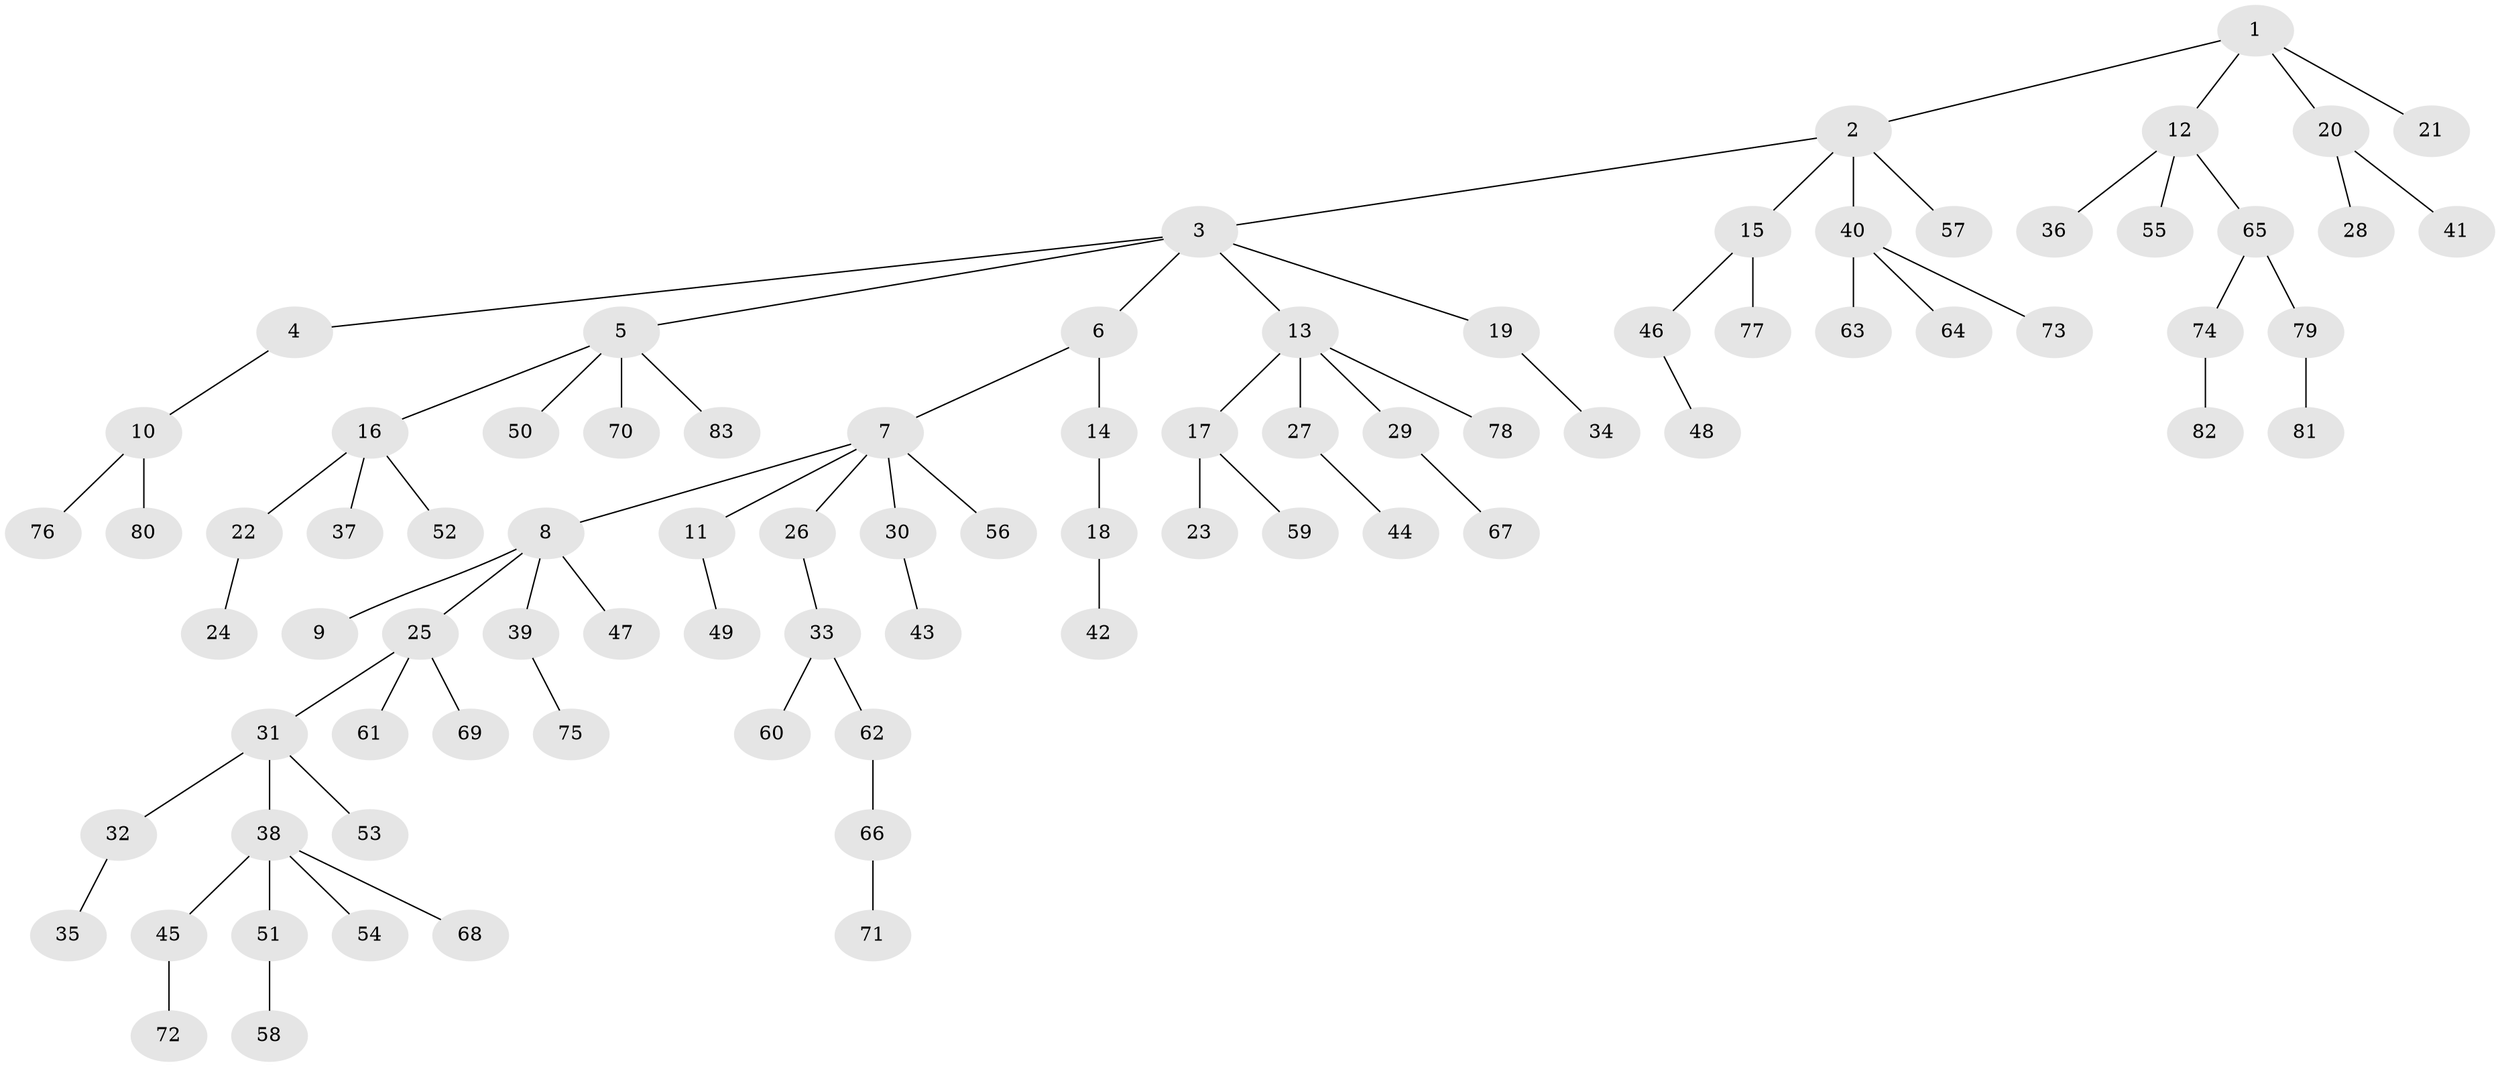// coarse degree distribution, {6: 0.02, 2: 0.16, 3: 0.16, 1: 0.54, 4: 0.1, 5: 0.02}
// Generated by graph-tools (version 1.1) at 2025/37/03/04/25 23:37:19]
// undirected, 83 vertices, 82 edges
graph export_dot {
  node [color=gray90,style=filled];
  1;
  2;
  3;
  4;
  5;
  6;
  7;
  8;
  9;
  10;
  11;
  12;
  13;
  14;
  15;
  16;
  17;
  18;
  19;
  20;
  21;
  22;
  23;
  24;
  25;
  26;
  27;
  28;
  29;
  30;
  31;
  32;
  33;
  34;
  35;
  36;
  37;
  38;
  39;
  40;
  41;
  42;
  43;
  44;
  45;
  46;
  47;
  48;
  49;
  50;
  51;
  52;
  53;
  54;
  55;
  56;
  57;
  58;
  59;
  60;
  61;
  62;
  63;
  64;
  65;
  66;
  67;
  68;
  69;
  70;
  71;
  72;
  73;
  74;
  75;
  76;
  77;
  78;
  79;
  80;
  81;
  82;
  83;
  1 -- 2;
  1 -- 12;
  1 -- 20;
  1 -- 21;
  2 -- 3;
  2 -- 15;
  2 -- 40;
  2 -- 57;
  3 -- 4;
  3 -- 5;
  3 -- 6;
  3 -- 13;
  3 -- 19;
  4 -- 10;
  5 -- 16;
  5 -- 50;
  5 -- 70;
  5 -- 83;
  6 -- 7;
  6 -- 14;
  7 -- 8;
  7 -- 11;
  7 -- 26;
  7 -- 30;
  7 -- 56;
  8 -- 9;
  8 -- 25;
  8 -- 39;
  8 -- 47;
  10 -- 76;
  10 -- 80;
  11 -- 49;
  12 -- 36;
  12 -- 55;
  12 -- 65;
  13 -- 17;
  13 -- 27;
  13 -- 29;
  13 -- 78;
  14 -- 18;
  15 -- 46;
  15 -- 77;
  16 -- 22;
  16 -- 37;
  16 -- 52;
  17 -- 23;
  17 -- 59;
  18 -- 42;
  19 -- 34;
  20 -- 28;
  20 -- 41;
  22 -- 24;
  25 -- 31;
  25 -- 61;
  25 -- 69;
  26 -- 33;
  27 -- 44;
  29 -- 67;
  30 -- 43;
  31 -- 32;
  31 -- 38;
  31 -- 53;
  32 -- 35;
  33 -- 60;
  33 -- 62;
  38 -- 45;
  38 -- 51;
  38 -- 54;
  38 -- 68;
  39 -- 75;
  40 -- 63;
  40 -- 64;
  40 -- 73;
  45 -- 72;
  46 -- 48;
  51 -- 58;
  62 -- 66;
  65 -- 74;
  65 -- 79;
  66 -- 71;
  74 -- 82;
  79 -- 81;
}
